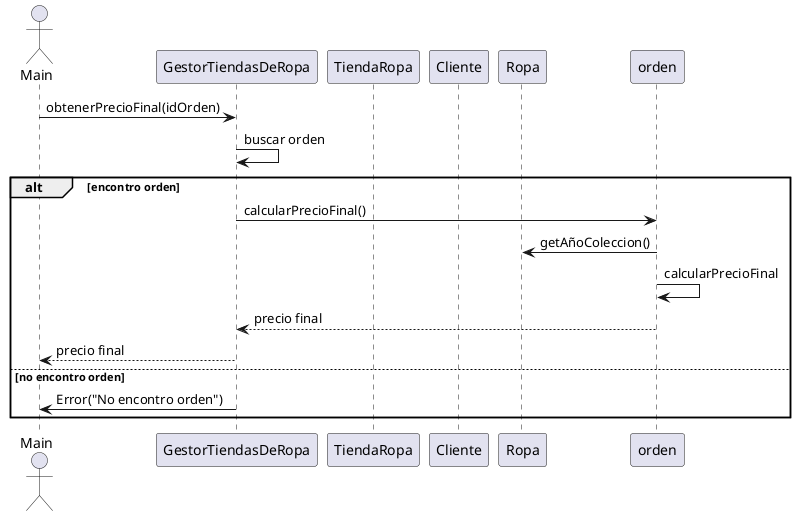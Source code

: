 @startuml
actor Main as main
participant GestorTiendasDeRopa as gestor
participant TiendaRopa as tienda
participant Cliente as cliente
participant Ropa as ropa

main -> gestor : obtenerPrecioFinal(idOrden)
gestor -> gestor : buscar orden
alt encontro orden
    gestor->orden : calcularPrecioFinal()
    orden -> ropa : getAñoColeccion()
    orden -> orden : calcularPrecioFinal
    orden --> gestor : precio final
    gestor --> main : precio final
else no encontro orden
 gestor -> main : Error("No encontro orden")
end
@enduml
